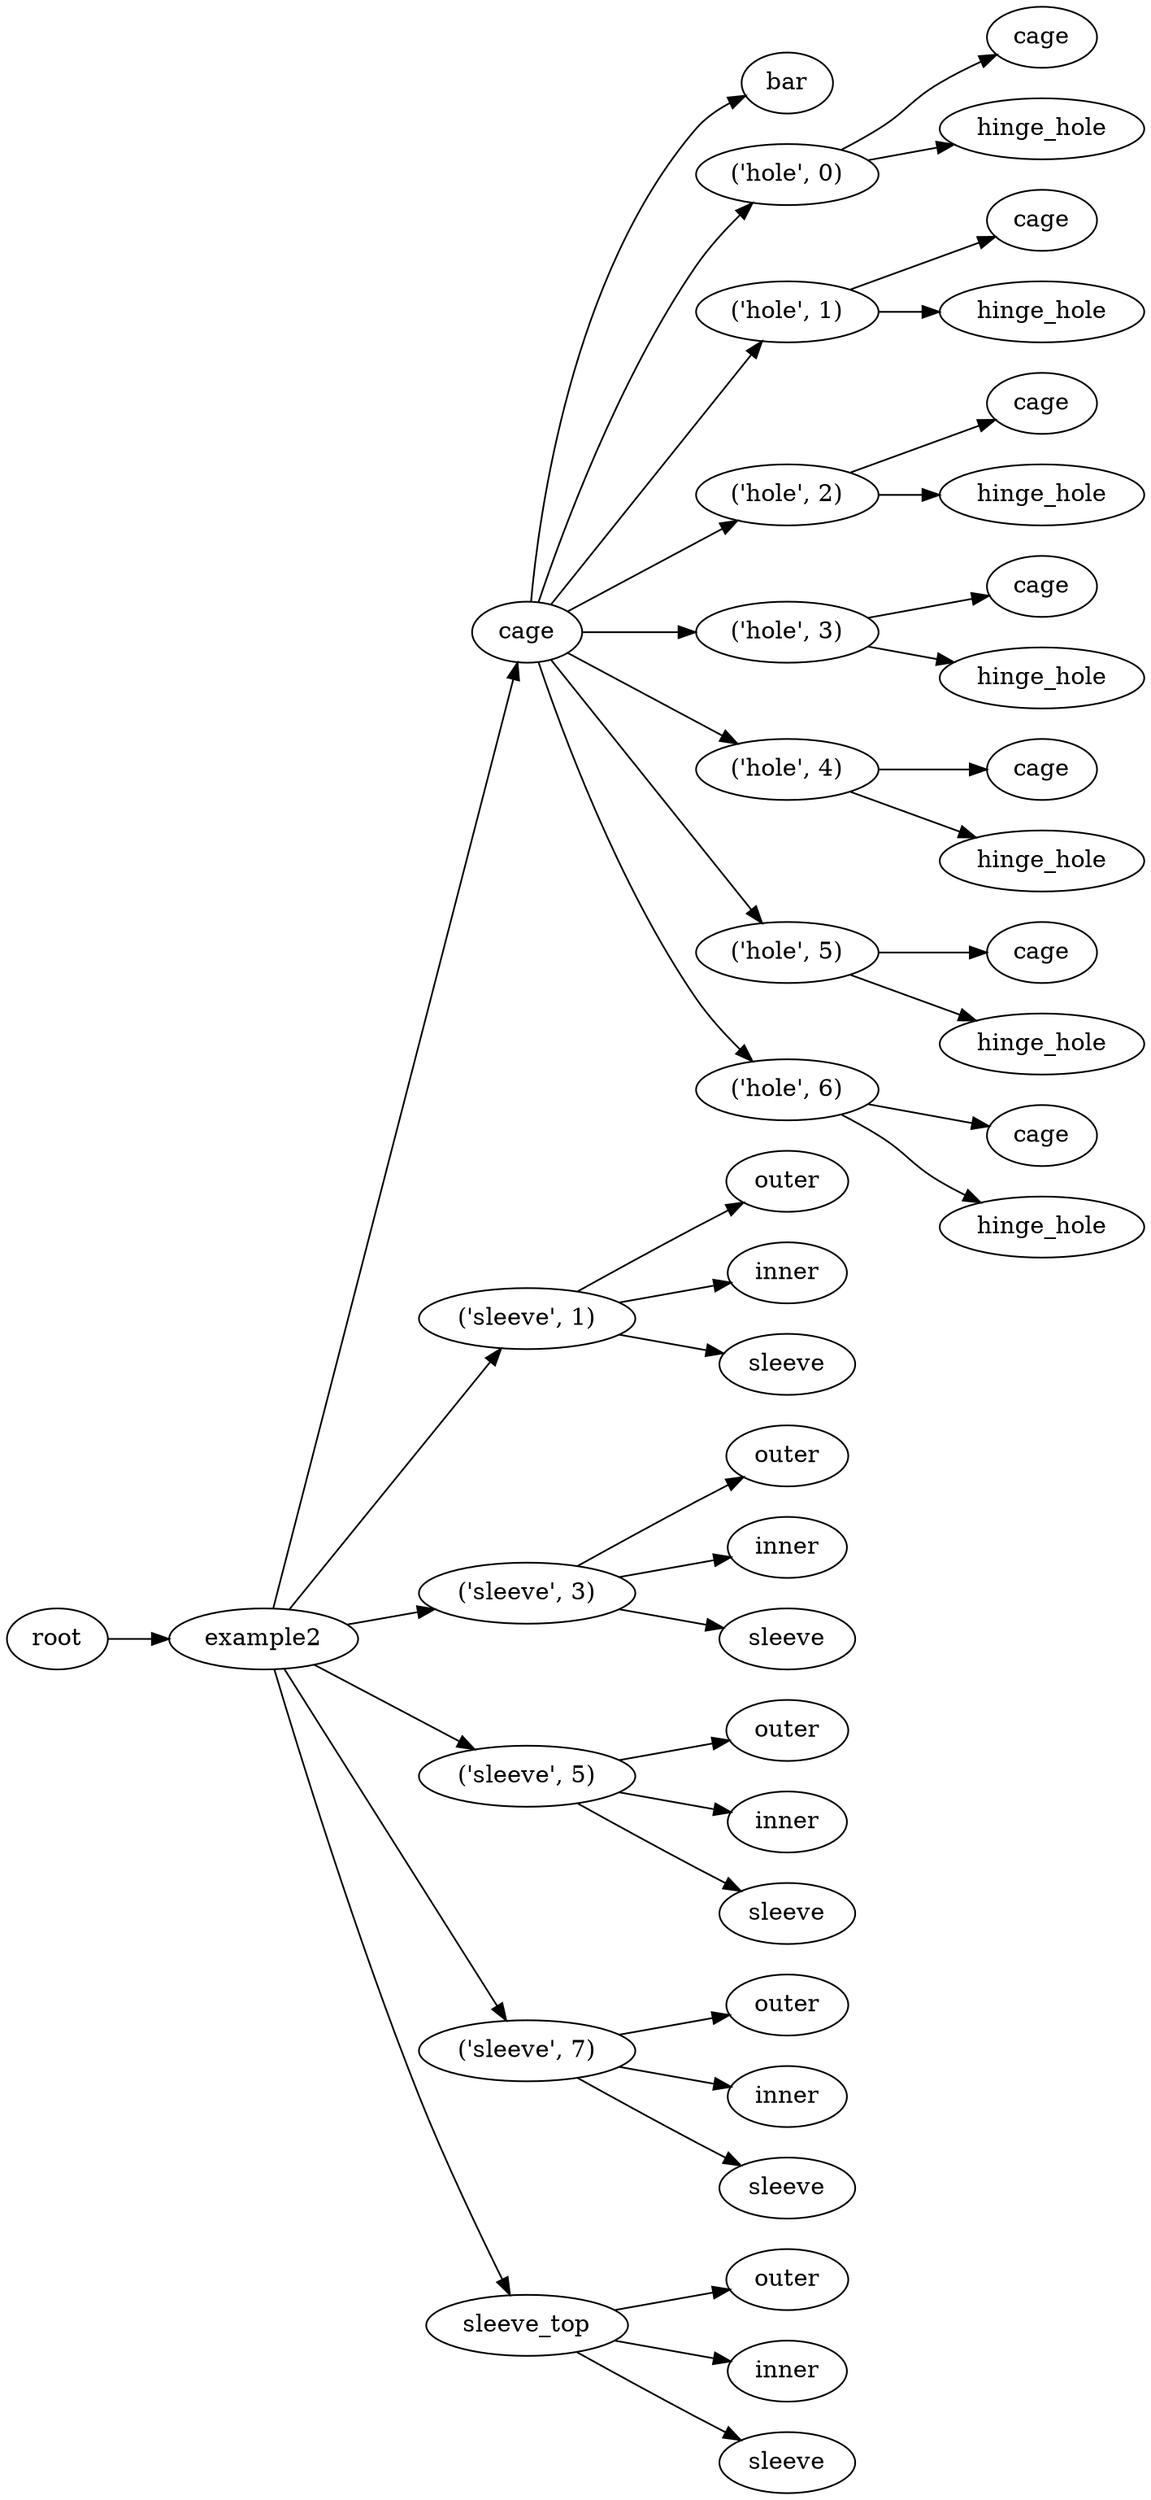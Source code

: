 digraph example2 {
	graph [rankdir=LR]
	root_406 [label=root href="javascript:s=&quot;\(\)\nNone&quot;; console.log(s); alert(s);"]
	example2_407 [label=example2 href="javascript:s=&quot;\(&#x27;example2&#x27;,\)\nHingeBarSleeveHoles&quot;; console.log(s); alert(s);" tooltip=HingeBarSleeveHoles]
	cage_408 [label=cage href="javascript:s=&quot;\(&#x27;example2&#x27;,\ &#x27;cage&#x27;\)\nHingeBar&quot;; console.log(s); alert(s);" tooltip=HingeBar]
	bar_409 [label=bar href="javascript:s=&quot;\(&#x27;example2&#x27;,\ &#x27;cage&#x27;,\ &#x27;bar&#x27;\)\nCylinder&quot;; console.log(s); alert(s);" tooltip=Cylinder]
	hole_410 [label="\('hole',\ 0\)" href="javascript:s=&quot;\(&#x27;example2&#x27;,\ &#x27;cage&#x27;,\ \(&#x27;hole&#x27;,\ 0\)\)\nHingeHole&quot;; console.log(s); alert(s);" tooltip=HingeHole]
	cage_411 [label=cage href="javascript:s=&quot;\(&#x27;example2&#x27;,\ &#x27;cage&#x27;,\ \(&#x27;hole&#x27;,\ 0\),\ &#x27;cage&#x27;\)\nCylinder&quot;; console.log(s); alert(s);" tooltip=Cylinder]
	hinge_hole_412 [label=hinge_hole href="javascript:s=&quot;\(&#x27;example2&#x27;,\ &#x27;cage&#x27;,\ \(&#x27;hole&#x27;,\ 0\),\ &#x27;hinge_hole&#x27;\)\nRotateExtrude&quot;; console.log(s); alert(s);" tooltip=RotateExtrude]
	hole_413 [label="\('hole',\ 1\)" href="javascript:s=&quot;\(&#x27;example2&#x27;,\ &#x27;cage&#x27;,\ \(&#x27;hole&#x27;,\ 1\)\)\nHingeHole&quot;; console.log(s); alert(s);" tooltip=HingeHole]
	cage_414 [label=cage href="javascript:s=&quot;\(&#x27;example2&#x27;,\ &#x27;cage&#x27;,\ \(&#x27;hole&#x27;,\ 1\),\ &#x27;cage&#x27;\)\nCylinder&quot;; console.log(s); alert(s);" tooltip=Cylinder]
	hinge_hole_415 [label=hinge_hole href="javascript:s=&quot;\(&#x27;example2&#x27;,\ &#x27;cage&#x27;,\ \(&#x27;hole&#x27;,\ 1\),\ &#x27;hinge_hole&#x27;\)\nRotateExtrude&quot;; console.log(s); alert(s);" tooltip=RotateExtrude]
	hole_416 [label="\('hole',\ 2\)" href="javascript:s=&quot;\(&#x27;example2&#x27;,\ &#x27;cage&#x27;,\ \(&#x27;hole&#x27;,\ 2\)\)\nHingeHole&quot;; console.log(s); alert(s);" tooltip=HingeHole]
	cage_417 [label=cage href="javascript:s=&quot;\(&#x27;example2&#x27;,\ &#x27;cage&#x27;,\ \(&#x27;hole&#x27;,\ 2\),\ &#x27;cage&#x27;\)\nCylinder&quot;; console.log(s); alert(s);" tooltip=Cylinder]
	hinge_hole_418 [label=hinge_hole href="javascript:s=&quot;\(&#x27;example2&#x27;,\ &#x27;cage&#x27;,\ \(&#x27;hole&#x27;,\ 2\),\ &#x27;hinge_hole&#x27;\)\nRotateExtrude&quot;; console.log(s); alert(s);" tooltip=RotateExtrude]
	hole_419 [label="\('hole',\ 3\)" href="javascript:s=&quot;\(&#x27;example2&#x27;,\ &#x27;cage&#x27;,\ \(&#x27;hole&#x27;,\ 3\)\)\nHingeHole&quot;; console.log(s); alert(s);" tooltip=HingeHole]
	cage_420 [label=cage href="javascript:s=&quot;\(&#x27;example2&#x27;,\ &#x27;cage&#x27;,\ \(&#x27;hole&#x27;,\ 3\),\ &#x27;cage&#x27;\)\nCylinder&quot;; console.log(s); alert(s);" tooltip=Cylinder]
	hinge_hole_421 [label=hinge_hole href="javascript:s=&quot;\(&#x27;example2&#x27;,\ &#x27;cage&#x27;,\ \(&#x27;hole&#x27;,\ 3\),\ &#x27;hinge_hole&#x27;\)\nRotateExtrude&quot;; console.log(s); alert(s);" tooltip=RotateExtrude]
	hole_422 [label="\('hole',\ 4\)" href="javascript:s=&quot;\(&#x27;example2&#x27;,\ &#x27;cage&#x27;,\ \(&#x27;hole&#x27;,\ 4\)\)\nHingeHole&quot;; console.log(s); alert(s);" tooltip=HingeHole]
	cage_423 [label=cage href="javascript:s=&quot;\(&#x27;example2&#x27;,\ &#x27;cage&#x27;,\ \(&#x27;hole&#x27;,\ 4\),\ &#x27;cage&#x27;\)\nCylinder&quot;; console.log(s); alert(s);" tooltip=Cylinder]
	hinge_hole_424 [label=hinge_hole href="javascript:s=&quot;\(&#x27;example2&#x27;,\ &#x27;cage&#x27;,\ \(&#x27;hole&#x27;,\ 4\),\ &#x27;hinge_hole&#x27;\)\nRotateExtrude&quot;; console.log(s); alert(s);" tooltip=RotateExtrude]
	hole_425 [label="\('hole',\ 5\)" href="javascript:s=&quot;\(&#x27;example2&#x27;,\ &#x27;cage&#x27;,\ \(&#x27;hole&#x27;,\ 5\)\)\nHingeHole&quot;; console.log(s); alert(s);" tooltip=HingeHole]
	cage_426 [label=cage href="javascript:s=&quot;\(&#x27;example2&#x27;,\ &#x27;cage&#x27;,\ \(&#x27;hole&#x27;,\ 5\),\ &#x27;cage&#x27;\)\nCylinder&quot;; console.log(s); alert(s);" tooltip=Cylinder]
	hinge_hole_427 [label=hinge_hole href="javascript:s=&quot;\(&#x27;example2&#x27;,\ &#x27;cage&#x27;,\ \(&#x27;hole&#x27;,\ 5\),\ &#x27;hinge_hole&#x27;\)\nRotateExtrude&quot;; console.log(s); alert(s);" tooltip=RotateExtrude]
	hole_428 [label="\('hole',\ 6\)" href="javascript:s=&quot;\(&#x27;example2&#x27;,\ &#x27;cage&#x27;,\ \(&#x27;hole&#x27;,\ 6\)\)\nHingeHole&quot;; console.log(s); alert(s);" tooltip=HingeHole]
	cage_429 [label=cage href="javascript:s=&quot;\(&#x27;example2&#x27;,\ &#x27;cage&#x27;,\ \(&#x27;hole&#x27;,\ 6\),\ &#x27;cage&#x27;\)\nCylinder&quot;; console.log(s); alert(s);" tooltip=Cylinder]
	hinge_hole_430 [label=hinge_hole href="javascript:s=&quot;\(&#x27;example2&#x27;,\ &#x27;cage&#x27;,\ \(&#x27;hole&#x27;,\ 6\),\ &#x27;hinge_hole&#x27;\)\nRotateExtrude&quot;; console.log(s); alert(s);" tooltip=RotateExtrude]
	sleeve_431 [label="\('sleeve',\ 1\)" href="javascript:s=&quot;\(&#x27;example2&#x27;,\ \(&#x27;sleeve&#x27;,\ 1\)\)\nSleeveAndKeyway&quot;; console.log(s); alert(s);" tooltip=SleeveAndKeyway]
	outer_432 [label=outer href="javascript:s=&quot;\(&#x27;example2&#x27;,\ \(&#x27;sleeve&#x27;,\ 1\),\ &#x27;outer&#x27;\)\nCylinder&quot;; console.log(s); alert(s);" tooltip=Cylinder]
	inner_433 [label=inner href="javascript:s=&quot;\(&#x27;example2&#x27;,\ \(&#x27;sleeve&#x27;,\ 1\),\ &#x27;inner&#x27;\)\nCylinder&quot;; console.log(s); alert(s);" tooltip=Cylinder]
	sleeve_434 [label=sleeve href="javascript:s=&quot;\(&#x27;example2&#x27;,\ \(&#x27;sleeve&#x27;,\ 1\),\ &#x27;sleeve&#x27;\)\nLinearExtrude&quot;; console.log(s); alert(s);" tooltip=LinearExtrude]
	sleeve_435 [label="\('sleeve',\ 3\)" href="javascript:s=&quot;\(&#x27;example2&#x27;,\ \(&#x27;sleeve&#x27;,\ 3\)\)\nSleeveAndKeyway&quot;; console.log(s); alert(s);" tooltip=SleeveAndKeyway]
	outer_436 [label=outer href="javascript:s=&quot;\(&#x27;example2&#x27;,\ \(&#x27;sleeve&#x27;,\ 3\),\ &#x27;outer&#x27;\)\nCylinder&quot;; console.log(s); alert(s);" tooltip=Cylinder]
	inner_437 [label=inner href="javascript:s=&quot;\(&#x27;example2&#x27;,\ \(&#x27;sleeve&#x27;,\ 3\),\ &#x27;inner&#x27;\)\nCylinder&quot;; console.log(s); alert(s);" tooltip=Cylinder]
	sleeve_438 [label=sleeve href="javascript:s=&quot;\(&#x27;example2&#x27;,\ \(&#x27;sleeve&#x27;,\ 3\),\ &#x27;sleeve&#x27;\)\nLinearExtrude&quot;; console.log(s); alert(s);" tooltip=LinearExtrude]
	sleeve_439 [label="\('sleeve',\ 5\)" href="javascript:s=&quot;\(&#x27;example2&#x27;,\ \(&#x27;sleeve&#x27;,\ 5\)\)\nSleeveAndKeyway&quot;; console.log(s); alert(s);" tooltip=SleeveAndKeyway]
	outer_440 [label=outer href="javascript:s=&quot;\(&#x27;example2&#x27;,\ \(&#x27;sleeve&#x27;,\ 5\),\ &#x27;outer&#x27;\)\nCylinder&quot;; console.log(s); alert(s);" tooltip=Cylinder]
	inner_441 [label=inner href="javascript:s=&quot;\(&#x27;example2&#x27;,\ \(&#x27;sleeve&#x27;,\ 5\),\ &#x27;inner&#x27;\)\nCylinder&quot;; console.log(s); alert(s);" tooltip=Cylinder]
	sleeve_442 [label=sleeve href="javascript:s=&quot;\(&#x27;example2&#x27;,\ \(&#x27;sleeve&#x27;,\ 5\),\ &#x27;sleeve&#x27;\)\nLinearExtrude&quot;; console.log(s); alert(s);" tooltip=LinearExtrude]
	sleeve_443 [label="\('sleeve',\ 7\)" href="javascript:s=&quot;\(&#x27;example2&#x27;,\ \(&#x27;sleeve&#x27;,\ 7\)\)\nSleeveAndKeyway&quot;; console.log(s); alert(s);" tooltip=SleeveAndKeyway]
	outer_444 [label=outer href="javascript:s=&quot;\(&#x27;example2&#x27;,\ \(&#x27;sleeve&#x27;,\ 7\),\ &#x27;outer&#x27;\)\nCylinder&quot;; console.log(s); alert(s);" tooltip=Cylinder]
	inner_445 [label=inner href="javascript:s=&quot;\(&#x27;example2&#x27;,\ \(&#x27;sleeve&#x27;,\ 7\),\ &#x27;inner&#x27;\)\nCylinder&quot;; console.log(s); alert(s);" tooltip=Cylinder]
	sleeve_446 [label=sleeve href="javascript:s=&quot;\(&#x27;example2&#x27;,\ \(&#x27;sleeve&#x27;,\ 7\),\ &#x27;sleeve&#x27;\)\nLinearExtrude&quot;; console.log(s); alert(s);" tooltip=LinearExtrude]
	sleeve_top_447 [label=sleeve_top href="javascript:s=&quot;\(&#x27;example2&#x27;,\ &#x27;sleeve_top&#x27;\)\nSleeve&quot;; console.log(s); alert(s);" tooltip=Sleeve]
	outer_448 [label=outer href="javascript:s=&quot;\(&#x27;example2&#x27;,\ &#x27;sleeve_top&#x27;,\ &#x27;outer&#x27;\)\nCylinder&quot;; console.log(s); alert(s);" tooltip=Cylinder]
	inner_449 [label=inner href="javascript:s=&quot;\(&#x27;example2&#x27;,\ &#x27;sleeve_top&#x27;,\ &#x27;inner&#x27;\)\nCylinder&quot;; console.log(s); alert(s);" tooltip=Cylinder]
	sleeve_450 [label=sleeve href="javascript:s=&quot;\(&#x27;example2&#x27;,\ &#x27;sleeve_top&#x27;,\ &#x27;sleeve&#x27;\)\nRotateExtrude&quot;; console.log(s); alert(s);" tooltip=RotateExtrude]
	root_406 -> example2_407
	example2_407 -> cage_408
	cage_408 -> bar_409
	cage_408 -> hole_410
	hole_410 -> cage_411
	hole_410 -> hinge_hole_412
	cage_408 -> hole_413
	hole_413 -> cage_414
	hole_413 -> hinge_hole_415
	cage_408 -> hole_416
	hole_416 -> cage_417
	hole_416 -> hinge_hole_418
	cage_408 -> hole_419
	hole_419 -> cage_420
	hole_419 -> hinge_hole_421
	cage_408 -> hole_422
	hole_422 -> cage_423
	hole_422 -> hinge_hole_424
	cage_408 -> hole_425
	hole_425 -> cage_426
	hole_425 -> hinge_hole_427
	cage_408 -> hole_428
	hole_428 -> cage_429
	hole_428 -> hinge_hole_430
	example2_407 -> sleeve_431
	sleeve_431 -> outer_432
	sleeve_431 -> inner_433
	sleeve_431 -> sleeve_434
	example2_407 -> sleeve_435
	sleeve_435 -> outer_436
	sleeve_435 -> inner_437
	sleeve_435 -> sleeve_438
	example2_407 -> sleeve_439
	sleeve_439 -> outer_440
	sleeve_439 -> inner_441
	sleeve_439 -> sleeve_442
	example2_407 -> sleeve_443
	sleeve_443 -> outer_444
	sleeve_443 -> inner_445
	sleeve_443 -> sleeve_446
	example2_407 -> sleeve_top_447
	sleeve_top_447 -> outer_448
	sleeve_top_447 -> inner_449
	sleeve_top_447 -> sleeve_450
}
